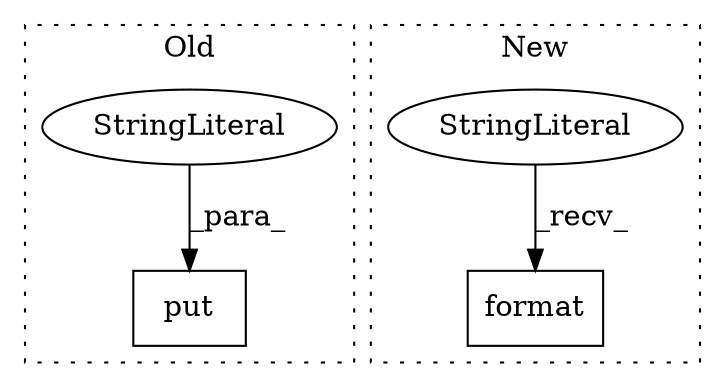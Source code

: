 digraph G {
subgraph cluster0 {
1 [label="put" a="32" s="4761,4798" l="4,1" shape="box"];
4 [label="StringLiteral" a="45" s="4765" l="33" shape="ellipse"];
label = "Old";
style="dotted";
}
subgraph cluster1 {
2 [label="format" a="32" s="4160,4190" l="7,1" shape="box"];
3 [label="StringLiteral" a="45" s="4119" l="40" shape="ellipse"];
label = "New";
style="dotted";
}
3 -> 2 [label="_recv_"];
4 -> 1 [label="_para_"];
}
